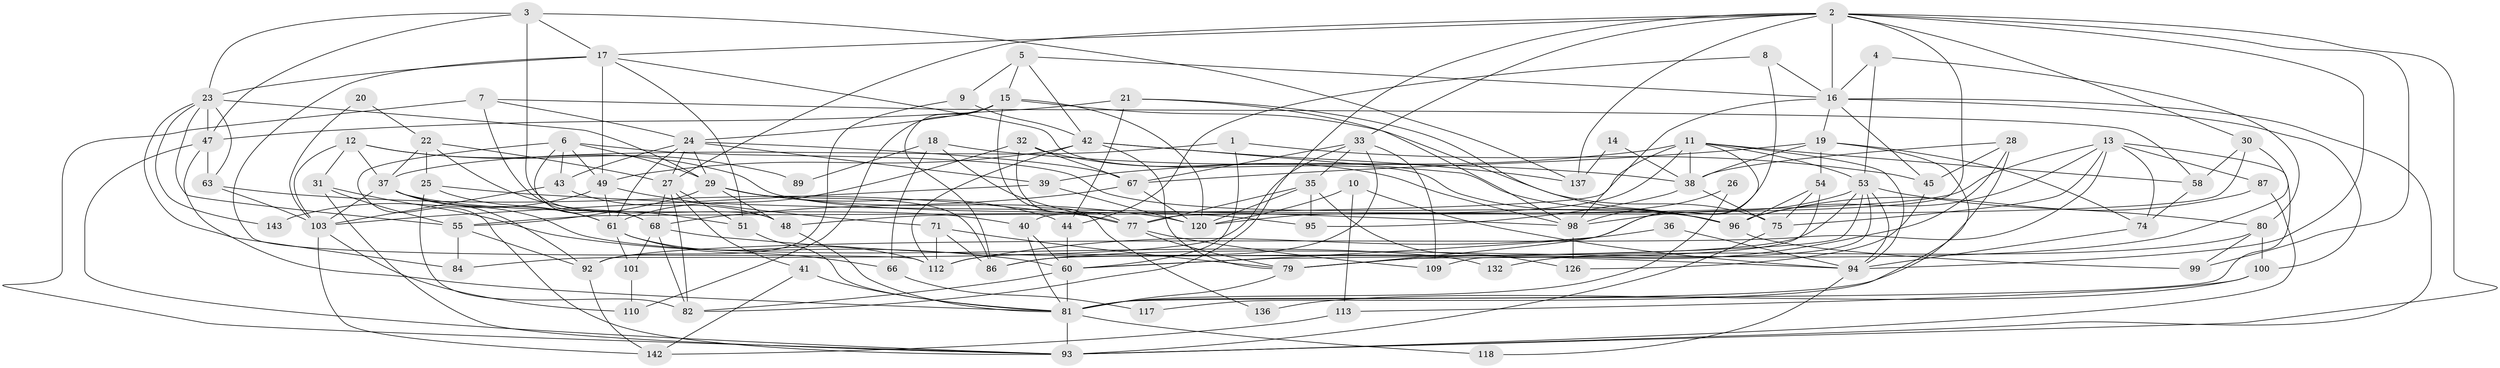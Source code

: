 // original degree distribution, {3: 0.3125, 7: 0.06944444444444445, 5: 0.11805555555555555, 4: 0.2847222222222222, 6: 0.10416666666666667, 2: 0.1111111111111111}
// Generated by graph-tools (version 1.1) at 2025/11/02/27/25 16:11:16]
// undirected, 93 vertices, 232 edges
graph export_dot {
graph [start="1"]
  node [color=gray90,style=filled];
  1;
  2 [super="+122"];
  3;
  4;
  5;
  6 [super="+50"];
  7;
  8;
  9;
  10;
  11 [super="+105"];
  12 [super="+88"];
  13 [super="+52"];
  14;
  15 [super="+46"];
  16 [super="+62"];
  17 [super="+70"];
  18;
  19 [super="+59"];
  20;
  21 [super="+128"];
  22 [super="+141"];
  23 [super="+107"];
  24 [super="+73"];
  25;
  26;
  27 [super="+34"];
  28 [super="+129"];
  29 [super="+134"];
  30 [super="+111"];
  31;
  32 [super="+56"];
  33 [super="+114"];
  35;
  36;
  37 [super="+64"];
  38 [super="+135"];
  39 [super="+83"];
  40;
  41;
  42 [super="+115"];
  43 [super="+65"];
  44;
  45 [super="+76"];
  47 [super="+78"];
  48 [super="+57"];
  49 [super="+116"];
  51;
  53 [super="+124"];
  54 [super="+90"];
  55 [super="+108"];
  58;
  60 [super="+131"];
  61 [super="+72"];
  63 [super="+121"];
  66;
  67 [super="+69"];
  68 [super="+138"];
  71;
  74;
  75 [super="+140"];
  77 [super="+133"];
  79 [super="+119"];
  80 [super="+91"];
  81 [super="+127"];
  82 [super="+85"];
  84;
  86;
  87 [super="+97"];
  89;
  92 [super="+102"];
  93 [super="+106"];
  94 [super="+139"];
  95;
  96 [super="+104"];
  98 [super="+130"];
  99;
  100;
  101;
  103 [super="+123"];
  109;
  110;
  112 [super="+144"];
  113;
  117;
  118;
  120 [super="+125"];
  126;
  132;
  136;
  137;
  142;
  143;
  1 -- 60;
  1 -- 45;
  1 -- 37;
  2 -- 30;
  2 -- 40;
  2 -- 27;
  2 -- 33;
  2 -- 99;
  2 -- 82;
  2 -- 137;
  2 -- 17;
  2 -- 93;
  2 -- 16;
  2 -- 94;
  3 -- 23;
  3 -- 137;
  3 -- 47;
  3 -- 17;
  3 -- 48;
  4 -- 80;
  4 -- 16;
  4 -- 53;
  5 -- 15;
  5 -- 9;
  5 -- 42;
  5 -- 16;
  6 -- 43;
  6 -- 68;
  6 -- 93;
  6 -- 29;
  6 -- 49;
  6 -- 96;
  7 -- 58;
  7 -- 24;
  7 -- 68;
  7 -- 93;
  8 -- 60;
  8 -- 16;
  8 -- 44;
  9 -- 92;
  9 -- 42;
  10 -- 94;
  10 -- 113;
  10 -- 120;
  11 -- 79;
  11 -- 38;
  11 -- 58;
  11 -- 120 [weight=2];
  11 -- 53;
  11 -- 55;
  11 -- 39;
  11 -- 94;
  12 -- 31 [weight=2];
  12 -- 89;
  12 -- 95;
  12 -- 103;
  12 -- 37;
  13 -- 74;
  13 -- 96 [weight=2];
  13 -- 81;
  13 -- 92;
  13 -- 75;
  13 -- 48;
  13 -- 87;
  14 -- 38;
  14 -- 137;
  15 -- 120;
  15 -- 110;
  15 -- 136;
  15 -- 75;
  15 -- 24;
  15 -- 86;
  16 -- 45;
  16 -- 98;
  16 -- 100;
  16 -- 19;
  16 -- 93;
  17 -- 23;
  17 -- 112;
  17 -- 96;
  17 -- 51;
  17 -- 49;
  18 -- 66;
  18 -- 89;
  18 -- 38;
  18 -- 77;
  19 -- 38;
  19 -- 117;
  19 -- 54;
  19 -- 74;
  19 -- 67;
  20 -- 103;
  20 -- 22;
  21 -- 44;
  21 -- 96;
  21 -- 98;
  21 -- 47;
  22 -- 37;
  22 -- 27;
  22 -- 25;
  22 -- 51;
  23 -- 143;
  23 -- 63;
  23 -- 84;
  23 -- 29;
  23 -- 47;
  23 -- 55;
  24 -- 39;
  24 -- 43;
  24 -- 61;
  24 -- 27;
  24 -- 29;
  24 -- 67;
  25 -- 98;
  25 -- 61;
  25 -- 82;
  26 -- 98;
  26 -- 81;
  27 -- 51;
  27 -- 41;
  27 -- 82;
  27 -- 68;
  28 -- 79;
  28 -- 45;
  28 -- 81;
  28 -- 38;
  29 -- 120;
  29 -- 44;
  29 -- 86;
  29 -- 48;
  29 -- 55;
  30 -- 58;
  30 -- 86;
  30 -- 77;
  31 -- 93;
  31 -- 60;
  31 -- 55;
  32 -- 67;
  32 -- 61;
  32 -- 98;
  32 -- 77;
  33 -- 35;
  33 -- 109;
  33 -- 112;
  33 -- 67;
  33 -- 84;
  35 -- 95;
  35 -- 126;
  35 -- 120;
  35 -- 77;
  36 -- 94;
  36 -- 112;
  37 -- 103;
  37 -- 132;
  37 -- 40;
  37 -- 61;
  37 -- 92;
  38 -- 75;
  38 -- 95;
  39 -- 120;
  39 -- 103;
  40 -- 60;
  40 -- 81;
  41 -- 142;
  41 -- 81;
  42 -- 137;
  42 -- 96;
  42 -- 49;
  42 -- 79;
  42 -- 112;
  43 -- 48 [weight=2];
  43 -- 103;
  44 -- 60;
  45 -- 126;
  47 -- 81;
  47 -- 93;
  47 -- 63;
  48 -- 81;
  49 -- 71;
  49 -- 61;
  49 -- 143;
  51 -- 81;
  53 -- 86;
  53 -- 80;
  53 -- 109;
  53 -- 94;
  53 -- 60;
  53 -- 98;
  54 -- 96;
  54 -- 79;
  54 -- 75;
  55 -- 84;
  55 -- 92;
  58 -- 74;
  60 -- 81;
  60 -- 82;
  61 -- 112;
  61 -- 66;
  61 -- 101;
  63 -- 77;
  63 -- 103;
  66 -- 117;
  67 -- 68;
  67 -- 120;
  68 -- 82;
  68 -- 94;
  68 -- 101;
  71 -- 86;
  71 -- 79;
  71 -- 112;
  74 -- 94;
  75 -- 93;
  77 -- 109;
  77 -- 79;
  79 -- 81;
  80 -- 99;
  80 -- 100;
  80 -- 132;
  81 -- 118;
  81 -- 93;
  87 -- 93;
  87 -- 96;
  92 -- 142;
  94 -- 118;
  96 -- 99;
  98 -- 126;
  100 -- 113;
  100 -- 136;
  101 -- 110;
  103 -- 142;
  103 -- 110;
  113 -- 142;
}
